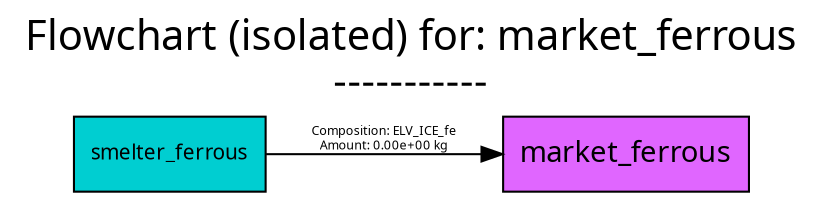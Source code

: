 digraph {
	graph [bb="0,0,350,88",
		font=Cabin,
		fontname=Cabin,
		fontsize=20,
		label="Flowchart (isolated) for: market_ferrous
-----------",
		labeljust=c,
		labelloc=tc,
		lheight=0.61,
		lp="175,62",
		lwidth=4.64,
		nodesep=0.6,
		rankdir=LR,
		ranksep=0.6
	];
	node [label="\N"];
	market_ferrous	[fillcolor=mediumorchid1,
		fontname=Cabin,
		fontsize=14,
		height=0.5,
		pos="271.5,18",
		shape=box,
		style=filled,
		width=1.5];
	smelter_ferrous	[fillcolor=darkturquoise,
		fontname=Cabin,
		fontsize=10,
		height=0.5,
		pos="66.5,18",
		shape=box,
		style=filled,
		width=1.1667];
	smelter_ferrous -> market_ferrous	[color=black,
		fontname=Cabin,
		fontsize=6,
		label="Composition: ELV_ICE_fe
Amount: 0.00e+00 kg",
		lp="163,25",
		pos="e,217.14,18 108.58,18 136.81,18 174.83,18 206.94,18"];
}
